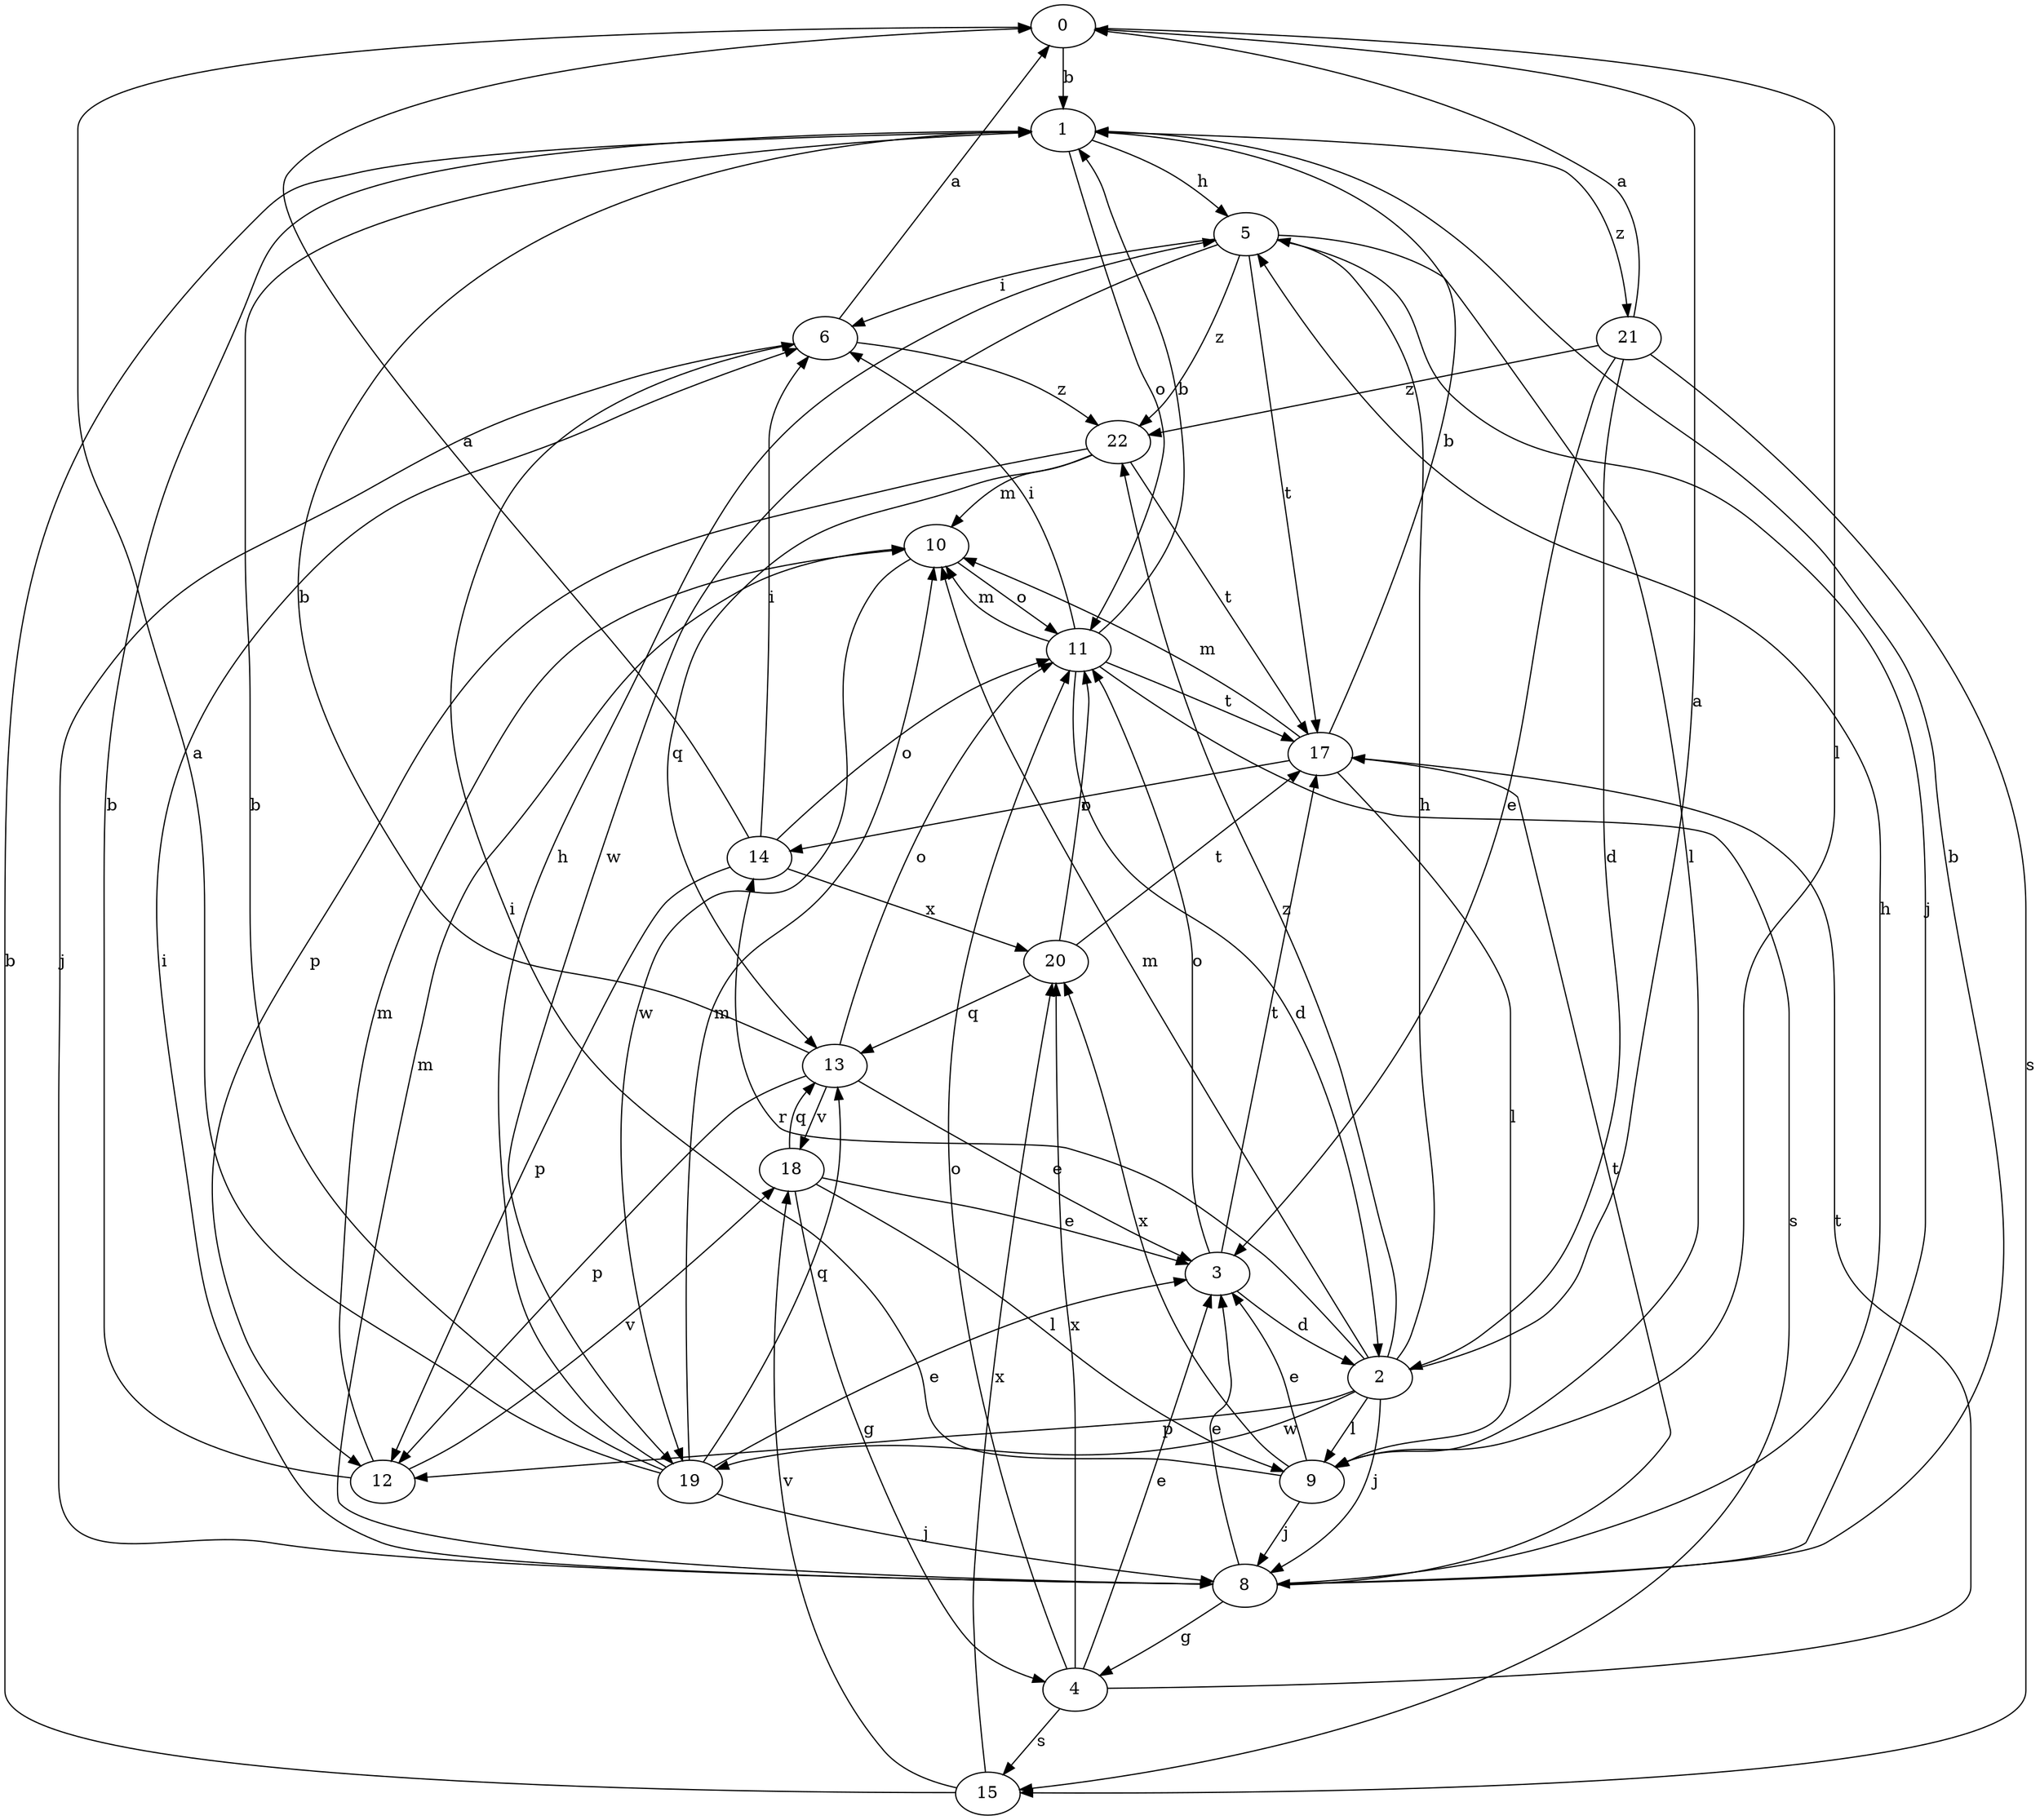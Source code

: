 strict digraph  {
0;
1;
2;
3;
4;
5;
6;
8;
9;
10;
11;
12;
13;
14;
15;
17;
18;
19;
20;
21;
22;
0 -> 1  [label=b];
0 -> 9  [label=l];
1 -> 5  [label=h];
1 -> 11  [label=o];
1 -> 21  [label=z];
2 -> 0  [label=a];
2 -> 5  [label=h];
2 -> 8  [label=j];
2 -> 9  [label=l];
2 -> 10  [label=m];
2 -> 12  [label=p];
2 -> 14  [label=r];
2 -> 19  [label=w];
2 -> 22  [label=z];
3 -> 2  [label=d];
3 -> 11  [label=o];
3 -> 17  [label=t];
4 -> 3  [label=e];
4 -> 11  [label=o];
4 -> 15  [label=s];
4 -> 17  [label=t];
4 -> 20  [label=x];
5 -> 6  [label=i];
5 -> 8  [label=j];
5 -> 9  [label=l];
5 -> 17  [label=t];
5 -> 19  [label=w];
5 -> 22  [label=z];
6 -> 0  [label=a];
6 -> 8  [label=j];
6 -> 22  [label=z];
8 -> 1  [label=b];
8 -> 3  [label=e];
8 -> 4  [label=g];
8 -> 5  [label=h];
8 -> 6  [label=i];
8 -> 10  [label=m];
8 -> 17  [label=t];
9 -> 3  [label=e];
9 -> 6  [label=i];
9 -> 8  [label=j];
9 -> 20  [label=x];
10 -> 11  [label=o];
10 -> 19  [label=w];
11 -> 1  [label=b];
11 -> 2  [label=d];
11 -> 6  [label=i];
11 -> 10  [label=m];
11 -> 15  [label=s];
11 -> 17  [label=t];
12 -> 1  [label=b];
12 -> 10  [label=m];
12 -> 18  [label=v];
13 -> 1  [label=b];
13 -> 3  [label=e];
13 -> 11  [label=o];
13 -> 12  [label=p];
13 -> 18  [label=v];
14 -> 0  [label=a];
14 -> 6  [label=i];
14 -> 11  [label=o];
14 -> 12  [label=p];
14 -> 20  [label=x];
15 -> 1  [label=b];
15 -> 18  [label=v];
15 -> 20  [label=x];
17 -> 1  [label=b];
17 -> 9  [label=l];
17 -> 10  [label=m];
17 -> 14  [label=r];
18 -> 3  [label=e];
18 -> 4  [label=g];
18 -> 9  [label=l];
18 -> 13  [label=q];
19 -> 0  [label=a];
19 -> 1  [label=b];
19 -> 3  [label=e];
19 -> 5  [label=h];
19 -> 8  [label=j];
19 -> 10  [label=m];
19 -> 13  [label=q];
20 -> 11  [label=o];
20 -> 13  [label=q];
20 -> 17  [label=t];
21 -> 0  [label=a];
21 -> 2  [label=d];
21 -> 3  [label=e];
21 -> 15  [label=s];
21 -> 22  [label=z];
22 -> 10  [label=m];
22 -> 12  [label=p];
22 -> 13  [label=q];
22 -> 17  [label=t];
}
